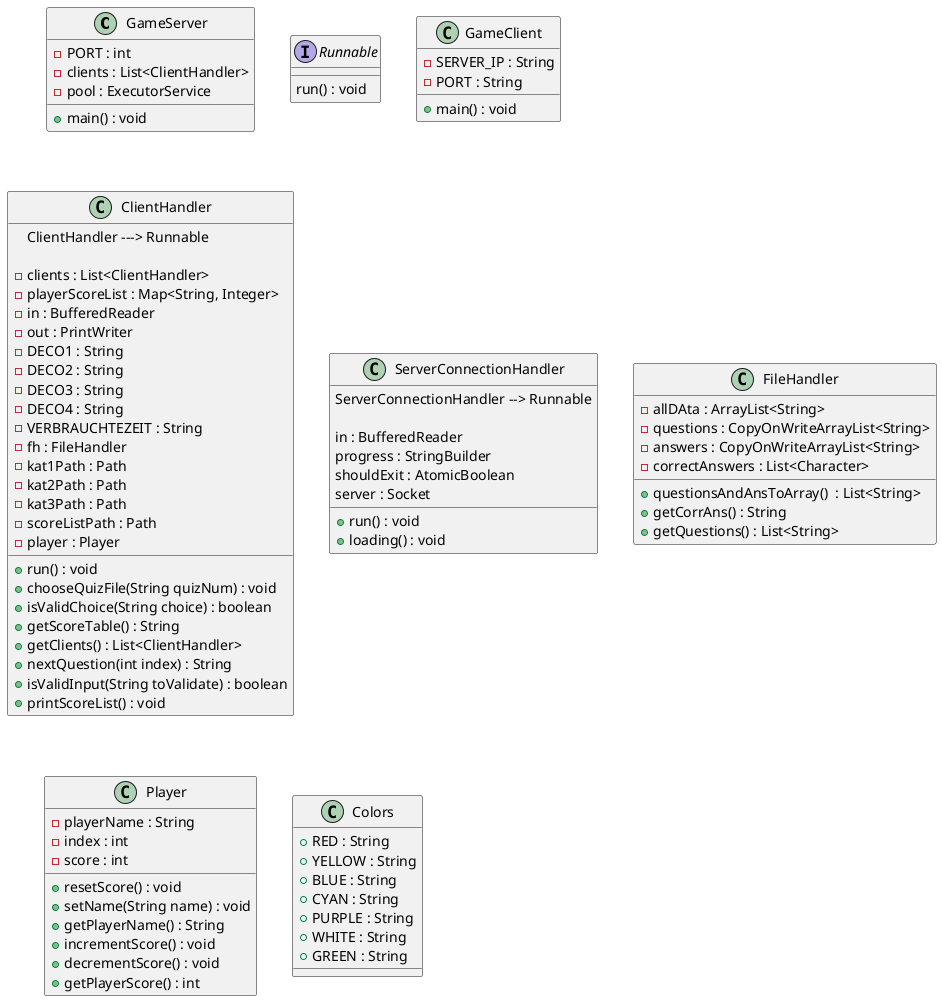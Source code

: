 @startuml


class GameServer{
- PORT : int
- clients : List<ClientHandler>
- pool : ExecutorService
+ main() : void
}

interface Runnable {
run() : void
}


class GameClient {
    - SERVER_IP : String
    - PORT : String
    + main() : void
}

class ClientHandler{
ClientHandler ---> Runnable

  - clients : List<ClientHandler>
  - playerScoreList : Map<String, Integer>
  - in : BufferedReader
  - out : PrintWriter
  - DECO1 : String
  - DECO2 : String
  - DECO3 : String
  - DECO4 : String
  - VERBRAUCHTEZEIT : String
  - fh : FileHandler
  - kat1Path : Path
  - kat2Path : Path
  - kat3Path : Path
  - scoreListPath : Path
  - player : Player
  + run() : void
  + chooseQuizFile(String quizNum) : void
  + isValidChoice(String choice) : boolean
  + getScoreTable() : String
  + getClients() : List<ClientHandler>
  + nextQuestion(int index) : String
  + isValidInput(String toValidate) : boolean
  + printScoreList() : void
}


class ServerConnectionHandler{
ServerConnectionHandler --> Runnable

in : BufferedReader
progress : StringBuilder
shouldExit : AtomicBoolean
server : Socket
+ run() : void
+ loading() : void
}


class FileHandler{
- allDAta : ArrayList<String>
- questions : CopyOnWriteArrayList<String>
- answers : CopyOnWriteArrayList<String>
- correctAnswers : List<Character>
+ questionsAndAnsToArray()  : List<String>
+ getCorrAns() : String
+ getQuestions() : List<String>
}

class Player{
 - playerName : String
 - index : int
 - score : int
 + resetScore() : void
 + setName(String name) : void
 + getPlayerName() : String
 + incrementScore() : void
 + decrementScore() : void
 + getPlayerScore() : int
}

class Colors{
+ RED : String
+ YELLOW : String
+ BLUE : String
+ CYAN : String
+ PURPLE : String
+ WHITE : String
+ GREEN : String
}

@enduml
